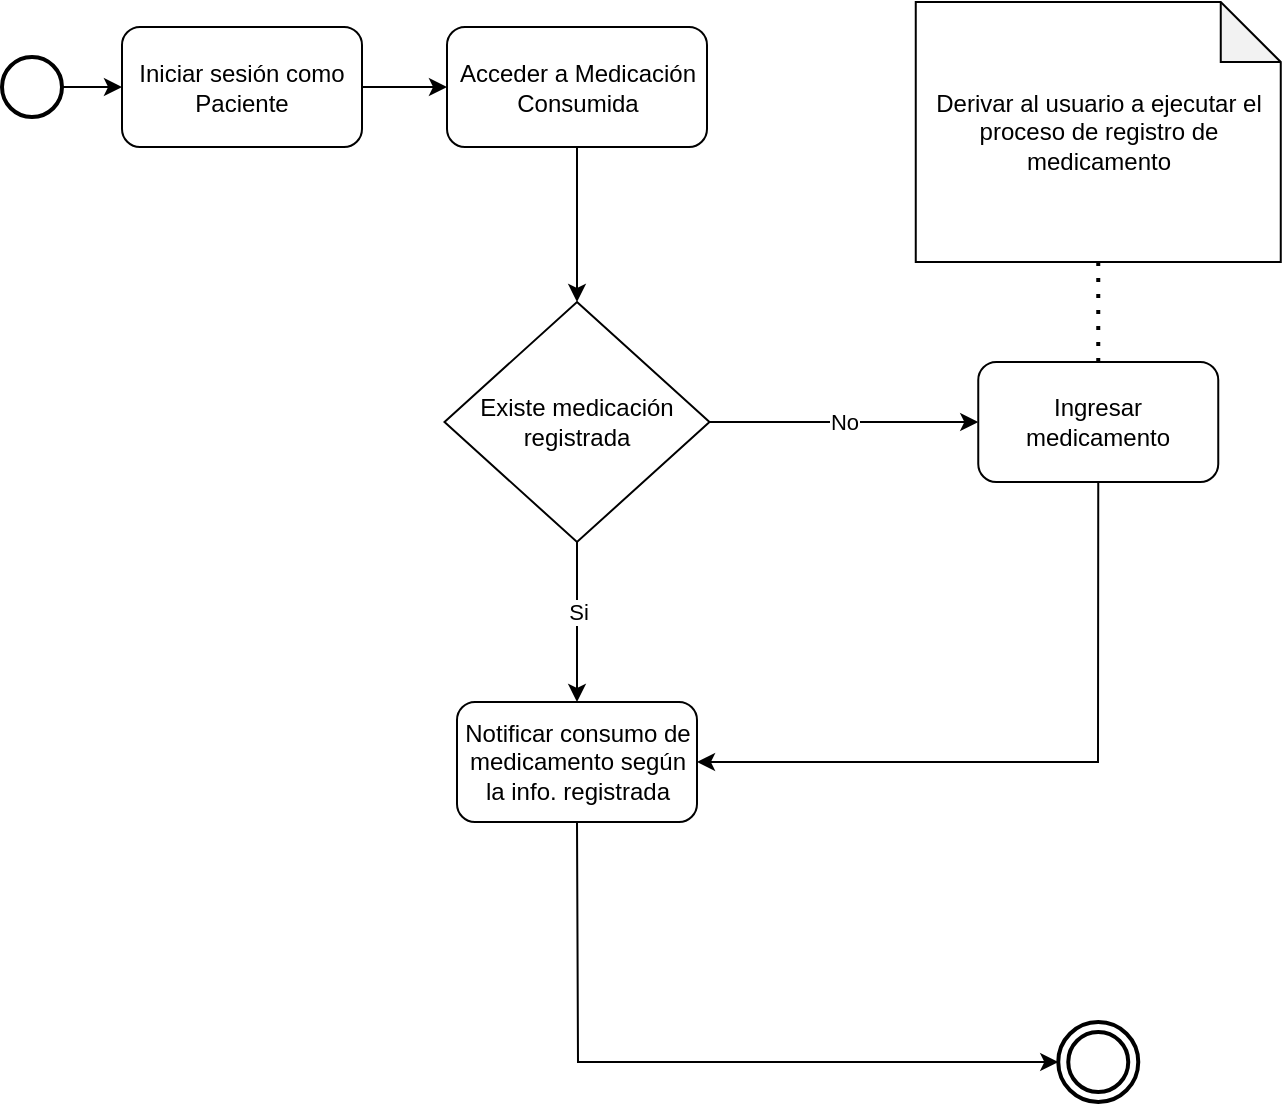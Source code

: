 <mxfile version="21.7.4" type="device">
  <diagram name="Página-1" id="14OjgwiFQca0Aa2PFBxG">
    <mxGraphModel dx="1050" dy="542" grid="1" gridSize="10" guides="1" tooltips="1" connect="1" arrows="1" fold="1" page="1" pageScale="1" pageWidth="827" pageHeight="1169" math="0" shadow="0">
      <root>
        <mxCell id="0" />
        <mxCell id="1" parent="0" />
        <mxCell id="VXTWdjFDdYsJdPnK7kw2-1" value="" style="strokeWidth=2;html=1;shape=mxgraph.flowchart.start_2;whiteSpace=wrap;" vertex="1" parent="1">
          <mxGeometry x="90" y="107.5" width="30" height="30" as="geometry" />
        </mxCell>
        <mxCell id="VXTWdjFDdYsJdPnK7kw2-2" value="" style="ellipse;shape=doubleEllipse;whiteSpace=wrap;html=1;aspect=fixed;perimeterSpacing=0;strokeWidth=2;" vertex="1" parent="1">
          <mxGeometry x="618.13" y="590" width="40" height="40" as="geometry" />
        </mxCell>
        <mxCell id="VXTWdjFDdYsJdPnK7kw2-3" value="Iniciar sesión como Paciente" style="rounded=1;whiteSpace=wrap;html=1;" vertex="1" parent="1">
          <mxGeometry x="150" y="92.5" width="120" height="60" as="geometry" />
        </mxCell>
        <mxCell id="VXTWdjFDdYsJdPnK7kw2-4" value="" style="endArrow=classic;html=1;rounded=0;exitX=1;exitY=0.5;exitDx=0;exitDy=0;exitPerimeter=0;entryX=0;entryY=0.5;entryDx=0;entryDy=0;" edge="1" parent="1" source="VXTWdjFDdYsJdPnK7kw2-1" target="VXTWdjFDdYsJdPnK7kw2-3">
          <mxGeometry width="50" height="50" relative="1" as="geometry">
            <mxPoint x="240" y="412.5" as="sourcePoint" />
            <mxPoint x="290" y="362.5" as="targetPoint" />
          </mxGeometry>
        </mxCell>
        <mxCell id="VXTWdjFDdYsJdPnK7kw2-5" value="" style="endArrow=classic;html=1;rounded=0;exitX=1;exitY=0.5;exitDx=0;exitDy=0;entryX=0;entryY=0.5;entryDx=0;entryDy=0;" edge="1" parent="1" source="VXTWdjFDdYsJdPnK7kw2-3" target="VXTWdjFDdYsJdPnK7kw2-15">
          <mxGeometry width="50" height="50" relative="1" as="geometry">
            <mxPoint x="140" y="147.5" as="sourcePoint" />
            <mxPoint x="190" y="147.5" as="targetPoint" />
          </mxGeometry>
        </mxCell>
        <mxCell id="VXTWdjFDdYsJdPnK7kw2-6" value="Existe medicación registrada" style="rhombus;whiteSpace=wrap;html=1;" vertex="1" parent="1">
          <mxGeometry x="311.25" y="230" width="132.5" height="120" as="geometry" />
        </mxCell>
        <mxCell id="VXTWdjFDdYsJdPnK7kw2-7" value="Ingresar medicamento" style="rounded=1;whiteSpace=wrap;html=1;" vertex="1" parent="1">
          <mxGeometry x="578.13" y="260" width="120" height="60" as="geometry" />
        </mxCell>
        <mxCell id="VXTWdjFDdYsJdPnK7kw2-8" value="No" style="endArrow=classic;html=1;rounded=0;exitX=1;exitY=0.5;exitDx=0;exitDy=0;entryX=0;entryY=0.5;entryDx=0;entryDy=0;" edge="1" parent="1" source="VXTWdjFDdYsJdPnK7kw2-6" target="VXTWdjFDdYsJdPnK7kw2-7">
          <mxGeometry width="50" height="50" relative="1" as="geometry">
            <mxPoint x="410" y="177.5" as="sourcePoint" />
            <mxPoint x="410" y="207.5" as="targetPoint" />
            <Array as="points" />
          </mxGeometry>
        </mxCell>
        <mxCell id="VXTWdjFDdYsJdPnK7kw2-9" value="" style="endArrow=classic;html=1;rounded=0;exitX=0.5;exitY=1;exitDx=0;exitDy=0;entryX=0.5;entryY=0;entryDx=0;entryDy=0;" edge="1" parent="1" source="VXTWdjFDdYsJdPnK7kw2-6" target="VXTWdjFDdYsJdPnK7kw2-12">
          <mxGeometry width="50" height="50" relative="1" as="geometry">
            <mxPoint x="410" y="177.5" as="sourcePoint" />
            <mxPoint x="377.5" y="460" as="targetPoint" />
            <Array as="points" />
          </mxGeometry>
        </mxCell>
        <mxCell id="VXTWdjFDdYsJdPnK7kw2-10" value="Si" style="edgeLabel;html=1;align=center;verticalAlign=middle;resizable=0;points=[];" vertex="1" connectable="0" parent="VXTWdjFDdYsJdPnK7kw2-9">
          <mxGeometry x="-0.427" y="1" relative="1" as="geometry">
            <mxPoint x="-1" y="12" as="offset" />
          </mxGeometry>
        </mxCell>
        <mxCell id="VXTWdjFDdYsJdPnK7kw2-12" value="Notificar consumo de medicamento según la info. registrada" style="rounded=1;whiteSpace=wrap;html=1;" vertex="1" parent="1">
          <mxGeometry x="317.5" y="430" width="120" height="60" as="geometry" />
        </mxCell>
        <mxCell id="VXTWdjFDdYsJdPnK7kw2-14" value="Derivar al usuario a ejecutar el proceso de registro de medicamento" style="shape=note;whiteSpace=wrap;html=1;backgroundOutline=1;darkOpacity=0.05;" vertex="1" parent="1">
          <mxGeometry x="546.88" y="80" width="182.5" height="130" as="geometry" />
        </mxCell>
        <mxCell id="VXTWdjFDdYsJdPnK7kw2-15" value="Acceder a Medicación Consumida" style="rounded=1;whiteSpace=wrap;html=1;" vertex="1" parent="1">
          <mxGeometry x="312.5" y="92.5" width="130" height="60" as="geometry" />
        </mxCell>
        <mxCell id="VXTWdjFDdYsJdPnK7kw2-16" value="" style="endArrow=classic;html=1;rounded=0;entryX=0.5;entryY=0;entryDx=0;entryDy=0;exitX=0.5;exitY=1;exitDx=0;exitDy=0;" edge="1" parent="1" source="VXTWdjFDdYsJdPnK7kw2-15" target="VXTWdjFDdYsJdPnK7kw2-6">
          <mxGeometry width="50" height="50" relative="1" as="geometry">
            <mxPoint x="320" y="157.5" as="sourcePoint" />
            <mxPoint x="377.5" y="177.5" as="targetPoint" />
            <Array as="points" />
          </mxGeometry>
        </mxCell>
        <mxCell id="VXTWdjFDdYsJdPnK7kw2-17" value="" style="endArrow=none;dashed=1;html=1;dashPattern=1 3;strokeWidth=2;rounded=0;exitX=0.5;exitY=0;exitDx=0;exitDy=0;" edge="1" parent="1" source="VXTWdjFDdYsJdPnK7kw2-7" target="VXTWdjFDdYsJdPnK7kw2-14">
          <mxGeometry width="50" height="50" relative="1" as="geometry">
            <mxPoint x="480" y="187.5" as="sourcePoint" />
            <mxPoint x="530" y="137.5" as="targetPoint" />
          </mxGeometry>
        </mxCell>
        <mxCell id="VXTWdjFDdYsJdPnK7kw2-18" value="" style="endArrow=classic;html=1;rounded=0;entryX=1;entryY=0.5;entryDx=0;entryDy=0;exitX=0.5;exitY=1;exitDx=0;exitDy=0;" edge="1" parent="1" source="VXTWdjFDdYsJdPnK7kw2-7" target="VXTWdjFDdYsJdPnK7kw2-12">
          <mxGeometry width="50" height="50" relative="1" as="geometry">
            <mxPoint x="643.13" y="330" as="sourcePoint" />
            <mxPoint x="442.5" y="500" as="targetPoint" />
            <Array as="points">
              <mxPoint x="638" y="460" />
              <mxPoint x="580" y="460" />
            </Array>
          </mxGeometry>
        </mxCell>
        <mxCell id="VXTWdjFDdYsJdPnK7kw2-19" value="" style="endArrow=classic;html=1;rounded=0;exitX=0.5;exitY=1;exitDx=0;exitDy=0;entryX=0;entryY=0.5;entryDx=0;entryDy=0;" edge="1" parent="1" source="VXTWdjFDdYsJdPnK7kw2-12" target="VXTWdjFDdYsJdPnK7kw2-2">
          <mxGeometry width="50" height="50" relative="1" as="geometry">
            <mxPoint x="388" y="460" as="sourcePoint" />
            <mxPoint x="480" y="730" as="targetPoint" />
            <Array as="points">
              <mxPoint x="378" y="610" />
            </Array>
          </mxGeometry>
        </mxCell>
      </root>
    </mxGraphModel>
  </diagram>
</mxfile>
